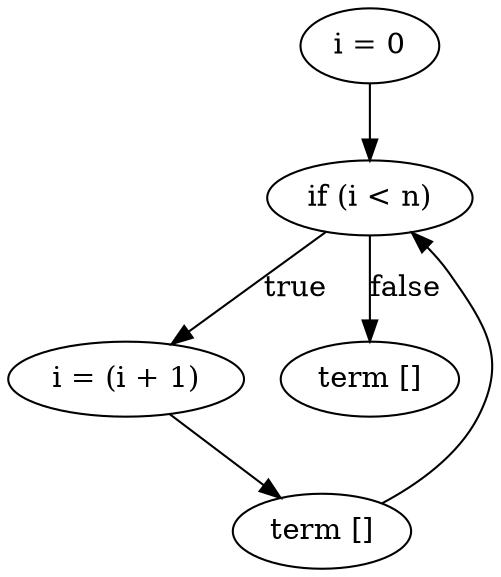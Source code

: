 digraph {
    0 [ label = "i = 0" ]
    1 [ label = "if (i < n)" ]
    2 [ label = "i = (i + 1)" ]
    3 [ label = "term []" ]
    4 [ label = "term []" ]
    0 -> 1 [ label = "" ]
    1 -> 2 [ label = "true" ]
    2 -> 3 [ label = "" ]
    3 -> 1 [ label = "" ]
    1 -> 4 [ label = "false" ]
}
